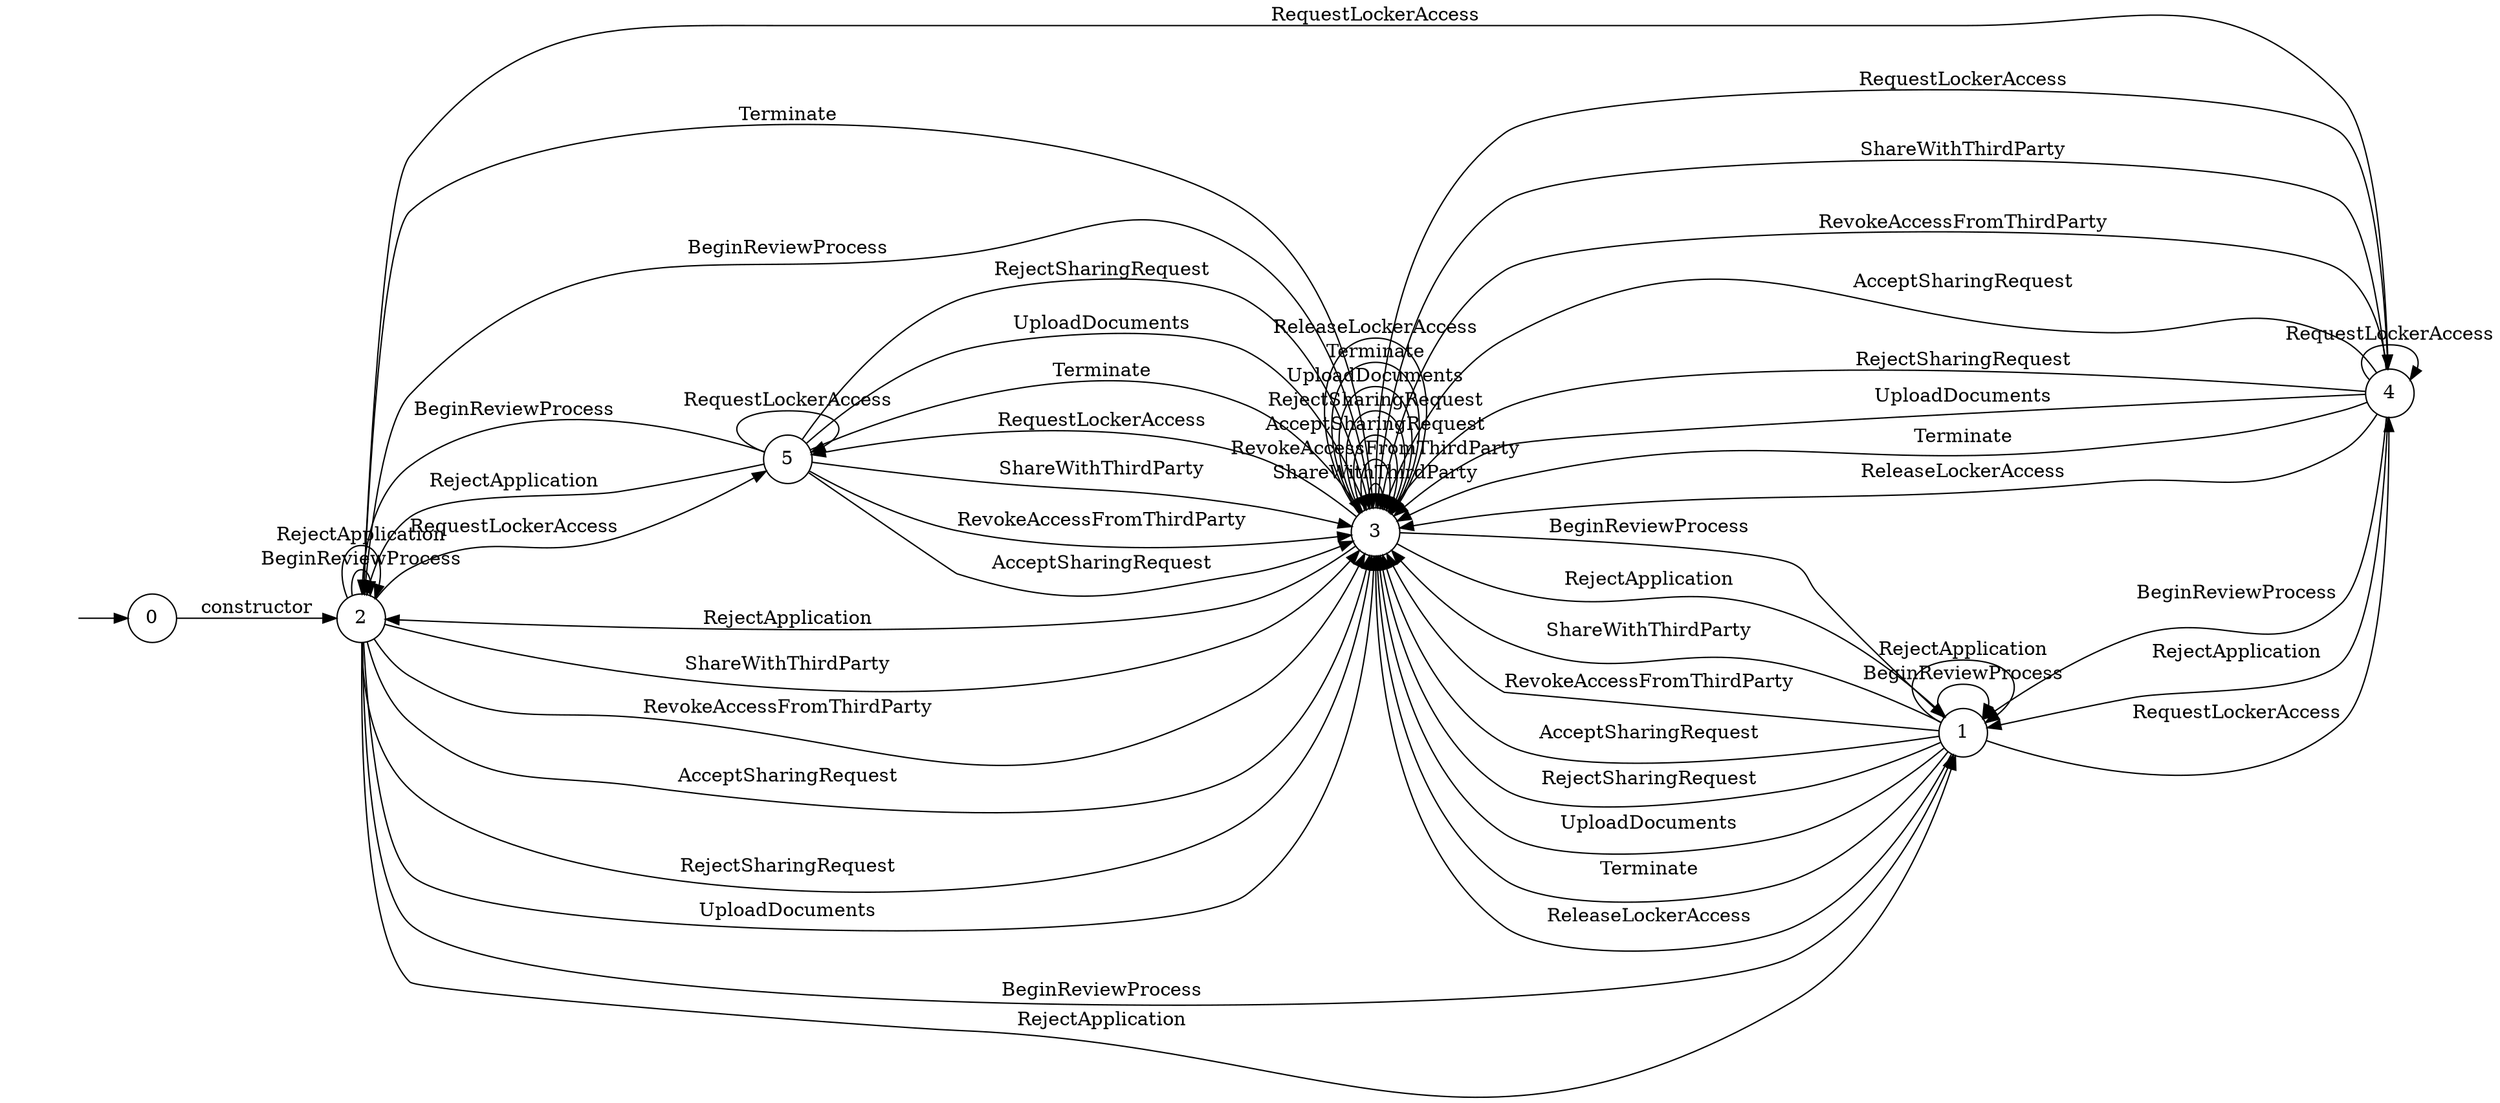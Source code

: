 digraph "Dapp-Automata-data/fuzzer/testnetdata-model-rq1/DigitalLocker/FSM-4" {
	graph [rankdir=LR]
	"" [label="" shape=plaintext]
	2 [label=2 shape=circle]
	5 [label=5 shape=circle]
	4 [label=4 shape=circle]
	3 [label=3 shape=circle]
	1 [label=1 shape=circle]
	0 [label=0 shape=circle]
	"" -> 0 [label=""]
	0 -> 2 [label=constructor]
	2 -> 2 [label=BeginReviewProcess]
	2 -> 1 [label=BeginReviewProcess]
	2 -> 4 [label=RequestLockerAccess]
	2 -> 5 [label=RequestLockerAccess]
	2 -> 3 [label=ShareWithThirdParty]
	2 -> 3 [label=RevokeAccessFromThirdParty]
	2 -> 3 [label=AcceptSharingRequest]
	2 -> 3 [label=RejectSharingRequest]
	2 -> 3 [label=UploadDocuments]
	2 -> 3 [label=Terminate]
	2 -> 2 [label=RejectApplication]
	2 -> 1 [label=RejectApplication]
	3 -> 2 [label=BeginReviewProcess]
	3 -> 1 [label=BeginReviewProcess]
	3 -> 4 [label=RequestLockerAccess]
	3 -> 5 [label=RequestLockerAccess]
	3 -> 3 [label=ShareWithThirdParty]
	3 -> 3 [label=RevokeAccessFromThirdParty]
	3 -> 3 [label=AcceptSharingRequest]
	3 -> 3 [label=RejectSharingRequest]
	3 -> 3 [label=UploadDocuments]
	3 -> 3 [label=Terminate]
	3 -> 2 [label=RejectApplication]
	3 -> 1 [label=RejectApplication]
	3 -> 3 [label=ReleaseLockerAccess]
	5 -> 2 [label=BeginReviewProcess]
	5 -> 5 [label=RequestLockerAccess]
	5 -> 3 [label=ShareWithThirdParty]
	5 -> 3 [label=RevokeAccessFromThirdParty]
	5 -> 3 [label=AcceptSharingRequest]
	5 -> 3 [label=RejectSharingRequest]
	5 -> 3 [label=UploadDocuments]
	5 -> 3 [label=Terminate]
	5 -> 2 [label=RejectApplication]
	4 -> 1 [label=BeginReviewProcess]
	4 -> 4 [label=RequestLockerAccess]
	4 -> 3 [label=ShareWithThirdParty]
	4 -> 3 [label=RevokeAccessFromThirdParty]
	4 -> 3 [label=AcceptSharingRequest]
	4 -> 3 [label=RejectSharingRequest]
	4 -> 3 [label=UploadDocuments]
	4 -> 3 [label=Terminate]
	4 -> 1 [label=RejectApplication]
	4 -> 3 [label=ReleaseLockerAccess]
	1 -> 1 [label=BeginReviewProcess]
	1 -> 4 [label=RequestLockerAccess]
	1 -> 3 [label=ShareWithThirdParty]
	1 -> 3 [label=RevokeAccessFromThirdParty]
	1 -> 3 [label=AcceptSharingRequest]
	1 -> 3 [label=RejectSharingRequest]
	1 -> 3 [label=UploadDocuments]
	1 -> 3 [label=Terminate]
	1 -> 1 [label=RejectApplication]
	1 -> 3 [label=ReleaseLockerAccess]
}
